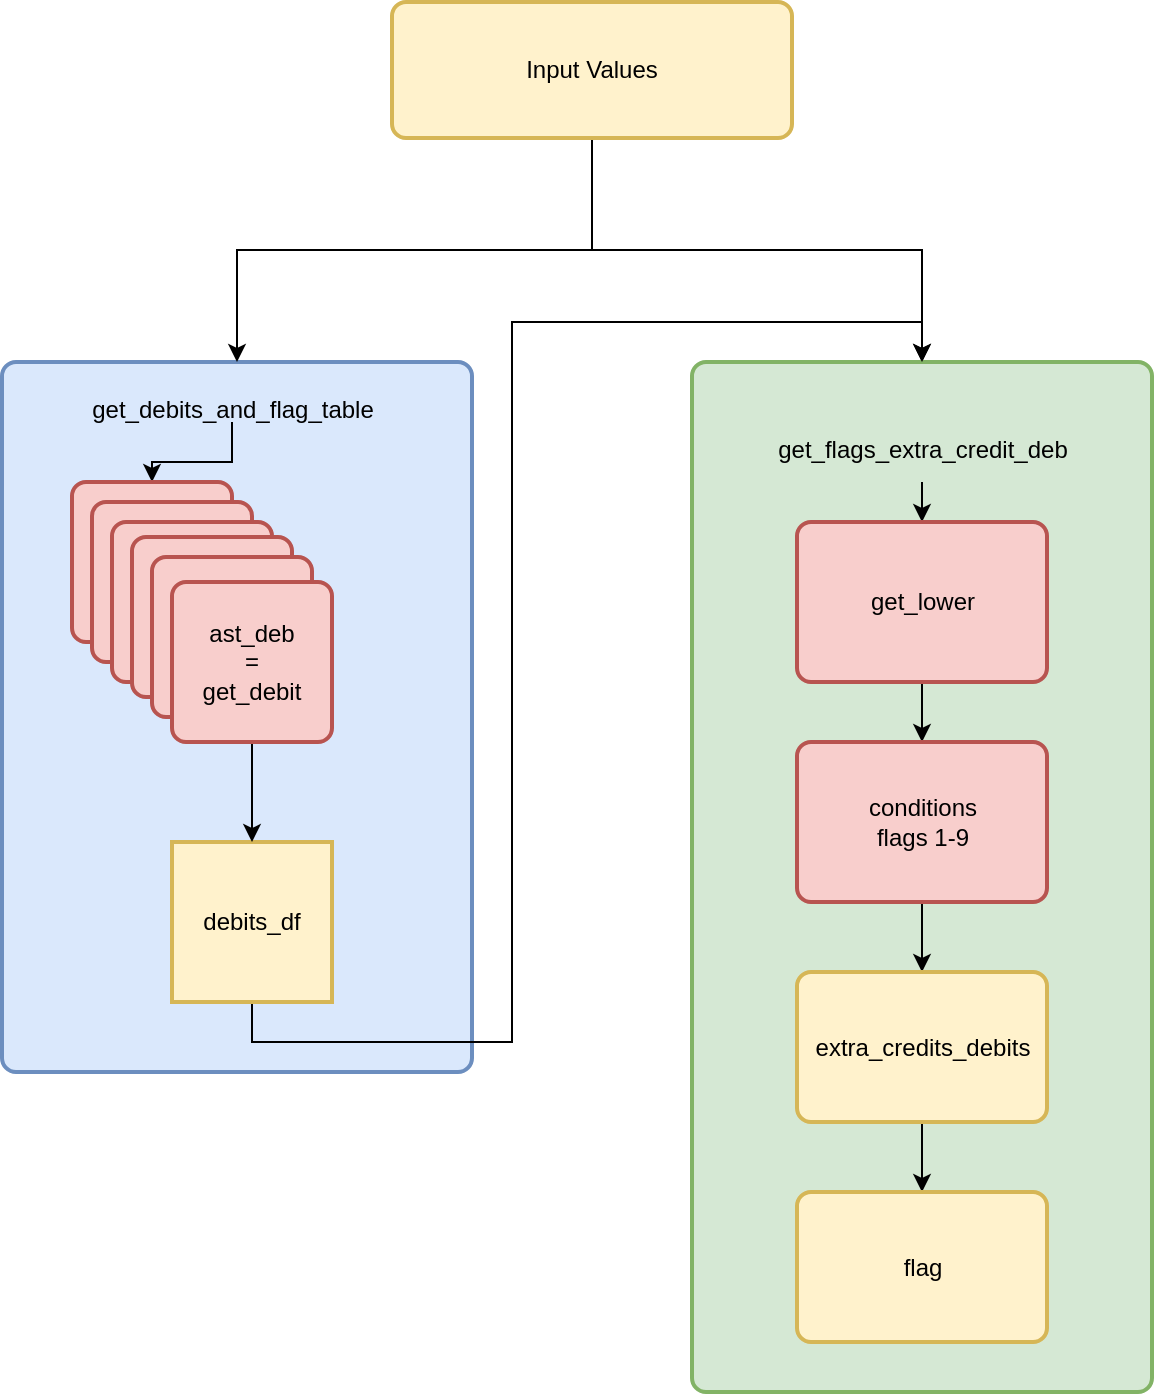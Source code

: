<mxfile version="12.1.9" type="github" pages="1"><diagram id="Nbj7kKNxxgCtZOnW425a" name="Page-1"><mxGraphModel dx="996" dy="721" grid="1" gridSize="10" guides="1" tooltips="1" connect="1" arrows="1" fold="1" page="1" pageScale="1" pageWidth="850" pageHeight="1100" math="0" shadow="0"><root><mxCell id="0"/><mxCell id="1" parent="0"/><mxCell id="gZDznlwo2We3PrxPBod0-27" value="" style="rounded=1;whiteSpace=wrap;html=1;absoluteArcSize=1;arcSize=14;strokeWidth=2;align=center;fillColor=#dae8fc;strokeColor=#6c8ebf;" parent="1" vertex="1"><mxGeometry x="15" y="370" width="235" height="355" as="geometry"/></mxCell><mxCell id="gZDznlwo2We3PrxPBod0-74" style="edgeStyle=orthogonalEdgeStyle;rounded=0;orthogonalLoop=1;jettySize=auto;html=1;entryX=0.5;entryY=0;entryDx=0;entryDy=0;" parent="1" source="gZDznlwo2We3PrxPBod0-28" target="gZDznlwo2We3PrxPBod0-32" edge="1"><mxGeometry relative="1" as="geometry"/></mxCell><mxCell id="gZDznlwo2We3PrxPBod0-28" value="get_debits_and_flag_table" style="text;html=1;align=center;" parent="1" vertex="1"><mxGeometry x="45" y="380" width="170" height="20" as="geometry"/></mxCell><mxCell id="gZDznlwo2We3PrxPBod0-32" value="get_debits" style="rounded=1;whiteSpace=wrap;html=1;absoluteArcSize=1;arcSize=14;strokeWidth=2;fillColor=#f8cecc;strokeColor=#b85450;" parent="1" vertex="1"><mxGeometry x="50" y="430" width="80" height="80" as="geometry"/></mxCell><mxCell id="gZDznlwo2We3PrxPBod0-45" style="edgeStyle=orthogonalEdgeStyle;rounded=0;orthogonalLoop=1;jettySize=auto;html=1;exitX=0.5;exitY=1;exitDx=0;exitDy=0;entryX=0.5;entryY=0;entryDx=0;entryDy=0;" parent="1" source="gZDznlwo2We3PrxPBod0-33" target="gZDznlwo2We3PrxPBod0-41" edge="1"><mxGeometry relative="1" as="geometry"/></mxCell><mxCell id="gZDznlwo2We3PrxPBod0-33" value="debits_df" style="rounded=1;whiteSpace=wrap;html=1;absoluteArcSize=1;arcSize=0;strokeWidth=2;fillColor=#fff2cc;strokeColor=#d6b656;" parent="1" vertex="1"><mxGeometry x="100" y="610" width="80" height="80" as="geometry"/></mxCell><mxCell id="gZDznlwo2We3PrxPBod0-41" value="" style="rounded=1;whiteSpace=wrap;html=1;absoluteArcSize=1;arcSize=14;strokeWidth=2;align=center;fillColor=#d5e8d4;strokeColor=#82b366;" parent="1" vertex="1"><mxGeometry x="360" y="370" width="230" height="515" as="geometry"/></mxCell><mxCell id="gZDznlwo2We3PrxPBod0-59" value="" style="edgeStyle=orthogonalEdgeStyle;rounded=0;orthogonalLoop=1;jettySize=auto;html=1;" parent="1" source="gZDznlwo2We3PrxPBod0-42" target="gZDznlwo2We3PrxPBod0-48" edge="1"><mxGeometry relative="1" as="geometry"/></mxCell><mxCell id="gZDznlwo2We3PrxPBod0-42" value="get_flags_extra_credit_deb" style="text;html=1;align=center;" parent="1" vertex="1"><mxGeometry x="390" y="400" width="170" height="30" as="geometry"/></mxCell><mxCell id="gZDznlwo2We3PrxPBod0-60" value="" style="edgeStyle=orthogonalEdgeStyle;rounded=0;orthogonalLoop=1;jettySize=auto;html=1;" parent="1" source="gZDznlwo2We3PrxPBod0-48" target="gZDznlwo2We3PrxPBod0-50" edge="1"><mxGeometry relative="1" as="geometry"/></mxCell><mxCell id="gZDznlwo2We3PrxPBod0-48" value="get_lower" style="rounded=1;whiteSpace=wrap;html=1;absoluteArcSize=1;arcSize=14;strokeWidth=2;fillColor=#f8cecc;strokeColor=#b85450;" parent="1" vertex="1"><mxGeometry x="412.5" y="450" width="125" height="80" as="geometry"/></mxCell><mxCell id="gZDznlwo2We3PrxPBod0-52" value="" style="edgeStyle=orthogonalEdgeStyle;rounded=0;orthogonalLoop=1;jettySize=auto;html=1;" parent="1" source="gZDznlwo2We3PrxPBod0-50" target="gZDznlwo2We3PrxPBod0-51" edge="1"><mxGeometry relative="1" as="geometry"/></mxCell><mxCell id="gZDznlwo2We3PrxPBod0-50" value="conditions&lt;br&gt;&amp;nbsp;flags 1-9&amp;nbsp;" style="rounded=1;whiteSpace=wrap;html=1;absoluteArcSize=1;arcSize=14;strokeWidth=2;fillColor=#f8cecc;strokeColor=#b85450;" parent="1" vertex="1"><mxGeometry x="412.5" y="560" width="125" height="80" as="geometry"/></mxCell><mxCell id="gZDznlwo2We3PrxPBod0-64" value="" style="edgeStyle=orthogonalEdgeStyle;rounded=0;orthogonalLoop=1;jettySize=auto;html=1;" parent="1" source="gZDznlwo2We3PrxPBod0-51" target="gZDznlwo2We3PrxPBod0-62" edge="1"><mxGeometry relative="1" as="geometry"/></mxCell><mxCell id="gZDznlwo2We3PrxPBod0-51" value="extra_credits_debits" style="rounded=1;whiteSpace=wrap;html=1;absoluteArcSize=1;arcSize=14;strokeWidth=2;fillColor=#fff2cc;strokeColor=#d6b656;" parent="1" vertex="1"><mxGeometry x="412.5" y="675" width="125" height="75" as="geometry"/></mxCell><mxCell id="gZDznlwo2We3PrxPBod0-62" value="flag" style="rounded=1;whiteSpace=wrap;html=1;absoluteArcSize=1;arcSize=14;strokeWidth=2;fillColor=#fff2cc;strokeColor=#d6b656;" parent="1" vertex="1"><mxGeometry x="412.5" y="785" width="125" height="75" as="geometry"/></mxCell><mxCell id="gZDznlwo2We3PrxPBod0-66" style="edgeStyle=orthogonalEdgeStyle;rounded=0;orthogonalLoop=1;jettySize=auto;html=1;entryX=0.5;entryY=0;entryDx=0;entryDy=0;" parent="1" source="gZDznlwo2We3PrxPBod0-65" target="gZDznlwo2We3PrxPBod0-27" edge="1"><mxGeometry relative="1" as="geometry"/></mxCell><mxCell id="gZDznlwo2We3PrxPBod0-67" style="edgeStyle=orthogonalEdgeStyle;rounded=0;orthogonalLoop=1;jettySize=auto;html=1;entryX=0.5;entryY=0;entryDx=0;entryDy=0;" parent="1" source="gZDznlwo2We3PrxPBod0-65" target="gZDznlwo2We3PrxPBod0-41" edge="1"><mxGeometry relative="1" as="geometry"/></mxCell><mxCell id="gZDznlwo2We3PrxPBod0-65" value="Input Values" style="rounded=1;whiteSpace=wrap;html=1;absoluteArcSize=1;arcSize=14;strokeWidth=2;align=center;fillColor=#fff2cc;strokeColor=#d6b656;" parent="1" vertex="1"><mxGeometry x="210" y="190" width="200" height="68" as="geometry"/></mxCell><mxCell id="gZDznlwo2We3PrxPBod0-68" value="get_debits" style="rounded=1;whiteSpace=wrap;html=1;absoluteArcSize=1;arcSize=14;strokeWidth=2;fillColor=#f8cecc;strokeColor=#b85450;" parent="1" vertex="1"><mxGeometry x="60" y="440" width="80" height="80" as="geometry"/></mxCell><mxCell id="gZDznlwo2We3PrxPBod0-69" value="get_debits" style="rounded=1;whiteSpace=wrap;html=1;absoluteArcSize=1;arcSize=14;strokeWidth=2;fillColor=#f8cecc;strokeColor=#b85450;" parent="1" vertex="1"><mxGeometry x="70" y="450" width="80" height="80" as="geometry"/></mxCell><mxCell id="gZDznlwo2We3PrxPBod0-70" value="get_debits" style="rounded=1;whiteSpace=wrap;html=1;absoluteArcSize=1;arcSize=14;strokeWidth=2;fillColor=#f8cecc;strokeColor=#b85450;" parent="1" vertex="1"><mxGeometry x="80" y="457.5" width="80" height="80" as="geometry"/></mxCell><mxCell id="gZDznlwo2We3PrxPBod0-71" value="get_debits" style="rounded=1;whiteSpace=wrap;html=1;absoluteArcSize=1;arcSize=14;strokeWidth=2;fillColor=#f8cecc;strokeColor=#b85450;" parent="1" vertex="1"><mxGeometry x="90" y="467.5" width="80" height="80" as="geometry"/></mxCell><mxCell id="gZDznlwo2We3PrxPBod0-75" style="edgeStyle=orthogonalEdgeStyle;rounded=0;orthogonalLoop=1;jettySize=auto;html=1;exitX=0.5;exitY=1;exitDx=0;exitDy=0;entryX=0.5;entryY=0;entryDx=0;entryDy=0;" parent="1" source="gZDznlwo2We3PrxPBod0-73" target="gZDznlwo2We3PrxPBod0-33" edge="1"><mxGeometry relative="1" as="geometry"/></mxCell><mxCell id="gZDznlwo2We3PrxPBod0-73" value="ast_deb&lt;br&gt;&amp;nbsp;=&amp;nbsp;&lt;br&gt;get_debit" style="rounded=1;whiteSpace=wrap;html=1;absoluteArcSize=1;arcSize=14;strokeWidth=2;fillColor=#f8cecc;strokeColor=#b85450;" parent="1" vertex="1"><mxGeometry x="100" y="480" width="80" height="80" as="geometry"/></mxCell></root></mxGraphModel></diagram></mxfile>